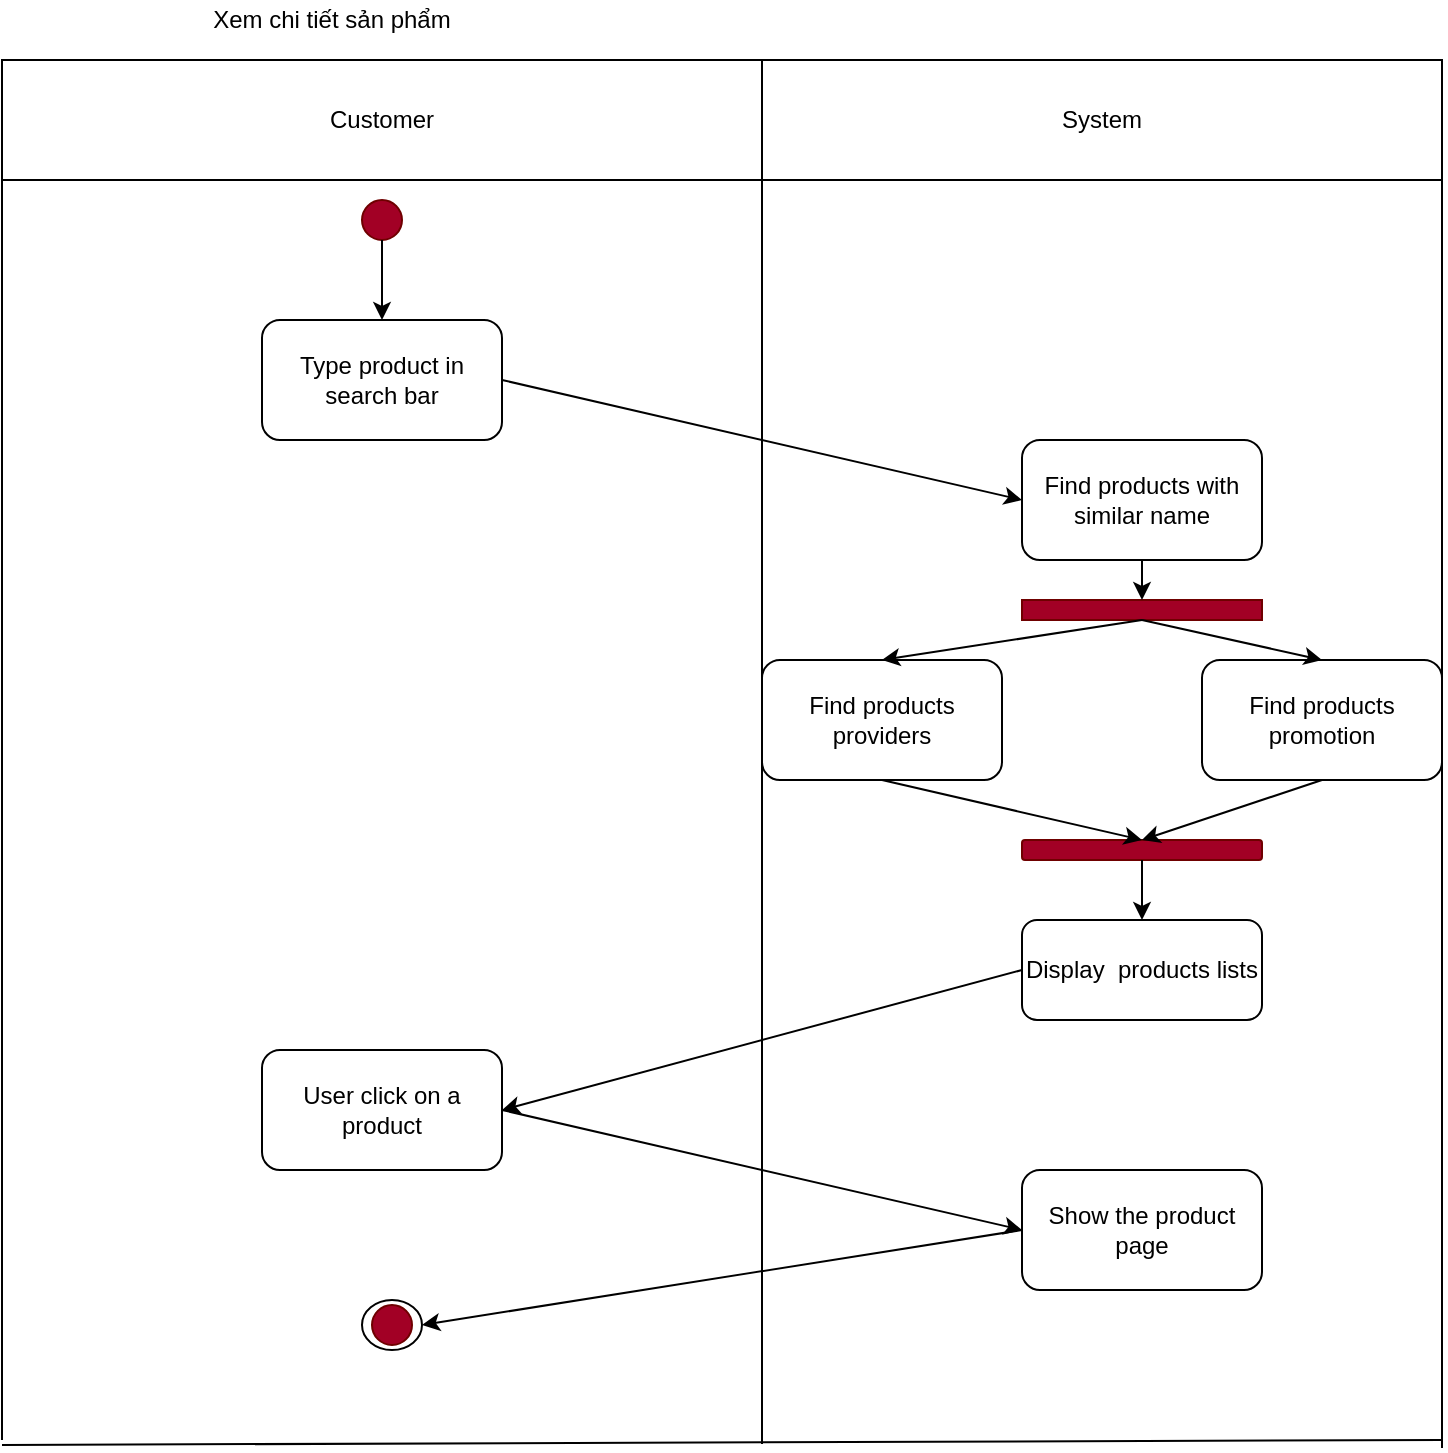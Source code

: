 <mxfile version="14.6.9" type="device"><diagram id="prtHgNgQTEPvFCAcTncT" name="Page-1"><mxGraphModel dx="868" dy="450" grid="1" gridSize="10" guides="1" tooltips="1" connect="1" arrows="1" fold="1" page="1" pageScale="1" pageWidth="827" pageHeight="1169" math="0" shadow="0"><root><mxCell id="0"/><mxCell id="1" parent="0"/><mxCell id="pLY69GVb53SRuZXlrLvE-8" value="Xem chi tiết sản phẩm" style="text;html=1;strokeColor=none;fillColor=none;align=center;verticalAlign=middle;whiteSpace=wrap;rounded=0;" parent="1" vertex="1"><mxGeometry x="70" width="290" height="20" as="geometry"/></mxCell><mxCell id="pLY69GVb53SRuZXlrLvE-9" value="Customer" style="rounded=0;whiteSpace=wrap;html=1;" parent="1" vertex="1"><mxGeometry x="50" y="30" width="380" height="60" as="geometry"/></mxCell><mxCell id="pLY69GVb53SRuZXlrLvE-10" value="System" style="rounded=0;whiteSpace=wrap;html=1;" parent="1" vertex="1"><mxGeometry x="430" y="30" width="340" height="60" as="geometry"/></mxCell><mxCell id="pLY69GVb53SRuZXlrLvE-14" value="" style="ellipse;whiteSpace=wrap;html=1;aspect=fixed;fillColor=#a20025;strokeColor=#6F0000;fontColor=#ffffff;" parent="1" vertex="1"><mxGeometry x="230" y="100" width="20" height="20" as="geometry"/></mxCell><mxCell id="pLY69GVb53SRuZXlrLvE-19" value="" style="endArrow=classic;html=1;exitX=0.5;exitY=1;exitDx=0;exitDy=0;" parent="1" source="pLY69GVb53SRuZXlrLvE-14" edge="1"><mxGeometry width="50" height="50" relative="1" as="geometry"><mxPoint x="390" y="120" as="sourcePoint"/><mxPoint x="240" y="160" as="targetPoint"/></mxGeometry></mxCell><mxCell id="pLY69GVb53SRuZXlrLvE-23" value="Type product in search bar" style="rounded=1;whiteSpace=wrap;html=1;" parent="1" vertex="1"><mxGeometry x="180" y="160" width="120" height="60" as="geometry"/></mxCell><mxCell id="pLY69GVb53SRuZXlrLvE-24" value="Find products with similar name" style="rounded=1;whiteSpace=wrap;html=1;" parent="1" vertex="1"><mxGeometry x="560" y="220" width="120" height="60" as="geometry"/></mxCell><mxCell id="pLY69GVb53SRuZXlrLvE-25" value="Find products providers" style="rounded=1;whiteSpace=wrap;html=1;" parent="1" vertex="1"><mxGeometry x="430" y="330" width="120" height="60" as="geometry"/></mxCell><mxCell id="pLY69GVb53SRuZXlrLvE-26" value="Find products promotion" style="rounded=1;whiteSpace=wrap;html=1;" parent="1" vertex="1"><mxGeometry x="650" y="330" width="120" height="60" as="geometry"/></mxCell><mxCell id="pLY69GVb53SRuZXlrLvE-27" value="" style="rounded=0;whiteSpace=wrap;html=1;fillColor=#a20025;strokeColor=#6F0000;fontColor=#ffffff;" parent="1" vertex="1"><mxGeometry x="560" y="300" width="120" height="10" as="geometry"/></mxCell><mxCell id="pLY69GVb53SRuZXlrLvE-28" value="" style="endArrow=classic;html=1;exitX=0.5;exitY=1;exitDx=0;exitDy=0;entryX=0.5;entryY=0;entryDx=0;entryDy=0;" parent="1" source="pLY69GVb53SRuZXlrLvE-24" target="pLY69GVb53SRuZXlrLvE-27" edge="1"><mxGeometry width="50" height="50" relative="1" as="geometry"><mxPoint x="390" y="310" as="sourcePoint"/><mxPoint x="440" y="260" as="targetPoint"/></mxGeometry></mxCell><mxCell id="pLY69GVb53SRuZXlrLvE-29" value="" style="endArrow=classic;html=1;exitX=0.5;exitY=1;exitDx=0;exitDy=0;entryX=0.5;entryY=0;entryDx=0;entryDy=0;" parent="1" source="pLY69GVb53SRuZXlrLvE-27" target="pLY69GVb53SRuZXlrLvE-25" edge="1"><mxGeometry width="50" height="50" relative="1" as="geometry"><mxPoint x="390" y="310" as="sourcePoint"/><mxPoint x="440" y="260" as="targetPoint"/></mxGeometry></mxCell><mxCell id="pLY69GVb53SRuZXlrLvE-30" value="" style="endArrow=classic;html=1;entryX=0.5;entryY=0;entryDx=0;entryDy=0;" parent="1" target="pLY69GVb53SRuZXlrLvE-26" edge="1"><mxGeometry width="50" height="50" relative="1" as="geometry"><mxPoint x="620" y="310" as="sourcePoint"/><mxPoint x="440" y="260" as="targetPoint"/></mxGeometry></mxCell><mxCell id="pLY69GVb53SRuZXlrLvE-31" value="" style="rounded=1;whiteSpace=wrap;html=1;fillColor=#a20025;strokeColor=#6F0000;fontColor=#ffffff;" parent="1" vertex="1"><mxGeometry x="560" y="420" width="120" height="10" as="geometry"/></mxCell><mxCell id="pLY69GVb53SRuZXlrLvE-32" value="" style="endArrow=classic;html=1;exitX=0.5;exitY=1;exitDx=0;exitDy=0;entryX=0.5;entryY=0;entryDx=0;entryDy=0;" parent="1" source="pLY69GVb53SRuZXlrLvE-25" target="pLY69GVb53SRuZXlrLvE-31" edge="1"><mxGeometry width="50" height="50" relative="1" as="geometry"><mxPoint x="390" y="390" as="sourcePoint"/><mxPoint x="440" y="340" as="targetPoint"/></mxGeometry></mxCell><mxCell id="pLY69GVb53SRuZXlrLvE-33" value="" style="endArrow=classic;html=1;exitX=0.5;exitY=1;exitDx=0;exitDy=0;entryX=0.5;entryY=0;entryDx=0;entryDy=0;" parent="1" source="pLY69GVb53SRuZXlrLvE-26" target="pLY69GVb53SRuZXlrLvE-31" edge="1"><mxGeometry width="50" height="50" relative="1" as="geometry"><mxPoint x="390" y="390" as="sourcePoint"/><mxPoint x="610" y="420" as="targetPoint"/></mxGeometry></mxCell><mxCell id="pLY69GVb53SRuZXlrLvE-34" value="" style="endArrow=classic;html=1;exitX=0.5;exitY=1;exitDx=0;exitDy=0;" parent="1" source="pLY69GVb53SRuZXlrLvE-31" target="pLY69GVb53SRuZXlrLvE-35" edge="1"><mxGeometry width="50" height="50" relative="1" as="geometry"><mxPoint x="390" y="390" as="sourcePoint"/><mxPoint x="620" y="480" as="targetPoint"/></mxGeometry></mxCell><mxCell id="pLY69GVb53SRuZXlrLvE-35" value="Display&amp;nbsp; products lists" style="rounded=1;whiteSpace=wrap;html=1;" parent="1" vertex="1"><mxGeometry x="560" y="460" width="120" height="50" as="geometry"/></mxCell><mxCell id="pLY69GVb53SRuZXlrLvE-36" value="User click on a product" style="rounded=1;whiteSpace=wrap;html=1;" parent="1" vertex="1"><mxGeometry x="180" y="525" width="120" height="60" as="geometry"/></mxCell><mxCell id="pLY69GVb53SRuZXlrLvE-37" value="" style="endArrow=classic;html=1;exitX=0;exitY=0.5;exitDx=0;exitDy=0;entryX=1;entryY=0.5;entryDx=0;entryDy=0;" parent="1" source="pLY69GVb53SRuZXlrLvE-35" target="pLY69GVb53SRuZXlrLvE-36" edge="1"><mxGeometry width="50" height="50" relative="1" as="geometry"><mxPoint x="390" y="510" as="sourcePoint"/><mxPoint x="440" y="460" as="targetPoint"/></mxGeometry></mxCell><mxCell id="pLY69GVb53SRuZXlrLvE-38" value="Show the product page" style="rounded=1;whiteSpace=wrap;html=1;" parent="1" vertex="1"><mxGeometry x="560" y="585" width="120" height="60" as="geometry"/></mxCell><mxCell id="pLY69GVb53SRuZXlrLvE-39" value="" style="endArrow=classic;html=1;exitX=1;exitY=0.5;exitDx=0;exitDy=0;entryX=0;entryY=0.5;entryDx=0;entryDy=0;" parent="1" source="pLY69GVb53SRuZXlrLvE-36" target="pLY69GVb53SRuZXlrLvE-38" edge="1"><mxGeometry width="50" height="50" relative="1" as="geometry"><mxPoint x="390" y="700" as="sourcePoint"/><mxPoint x="440" y="650" as="targetPoint"/></mxGeometry></mxCell><mxCell id="pLY69GVb53SRuZXlrLvE-41" value="" style="endArrow=classic;html=1;exitX=0;exitY=0.5;exitDx=0;exitDy=0;entryX=1;entryY=0.5;entryDx=0;entryDy=0;" parent="1" source="pLY69GVb53SRuZXlrLvE-38" target="pLY69GVb53SRuZXlrLvE-42" edge="1"><mxGeometry width="50" height="50" relative="1" as="geometry"><mxPoint x="390" y="690" as="sourcePoint"/><mxPoint x="300" y="675" as="targetPoint"/></mxGeometry></mxCell><mxCell id="pLY69GVb53SRuZXlrLvE-42" value="" style="ellipse;whiteSpace=wrap;html=1;" parent="1" vertex="1"><mxGeometry x="230" y="650" width="30" height="25" as="geometry"/></mxCell><mxCell id="pLY69GVb53SRuZXlrLvE-43" value="" style="ellipse;whiteSpace=wrap;html=1;fillColor=#a20025;strokeColor=#6F0000;fontColor=#ffffff;" parent="1" vertex="1"><mxGeometry x="235" y="652.5" width="20" height="20" as="geometry"/></mxCell><mxCell id="pLY69GVb53SRuZXlrLvE-46" value="" style="endArrow=none;html=1;exitX=0;exitY=1;exitDx=0;exitDy=0;" parent="1" source="pLY69GVb53SRuZXlrLvE-9" edge="1"><mxGeometry width="50" height="50" relative="1" as="geometry"><mxPoint x="390" y="290" as="sourcePoint"/><mxPoint x="50" y="720" as="targetPoint"/></mxGeometry></mxCell><mxCell id="pLY69GVb53SRuZXlrLvE-47" value="" style="endArrow=none;html=1;" parent="1" edge="1"><mxGeometry width="50" height="50" relative="1" as="geometry"><mxPoint x="50" y="722.5" as="sourcePoint"/><mxPoint x="770" y="720" as="targetPoint"/></mxGeometry></mxCell><mxCell id="pLY69GVb53SRuZXlrLvE-48" value="" style="endArrow=none;html=1;entryX=1;entryY=1;entryDx=0;entryDy=0;" parent="1" target="pLY69GVb53SRuZXlrLvE-10" edge="1"><mxGeometry width="50" height="50" relative="1" as="geometry"><mxPoint x="770" y="724" as="sourcePoint"/><mxPoint x="440" y="250" as="targetPoint"/></mxGeometry></mxCell><mxCell id="pLY69GVb53SRuZXlrLvE-49" value="" style="endArrow=none;html=1;exitX=0;exitY=1;exitDx=0;exitDy=0;" parent="1" source="pLY69GVb53SRuZXlrLvE-10" edge="1"><mxGeometry width="50" height="50" relative="1" as="geometry"><mxPoint x="390" y="40" as="sourcePoint"/><mxPoint x="430" y="722" as="targetPoint"/></mxGeometry></mxCell><mxCell id="pLY69GVb53SRuZXlrLvE-50" value="" style="endArrow=classic;html=1;exitX=1;exitY=0.5;exitDx=0;exitDy=0;entryX=0;entryY=0.5;entryDx=0;entryDy=0;" parent="1" source="pLY69GVb53SRuZXlrLvE-23" target="pLY69GVb53SRuZXlrLvE-24" edge="1"><mxGeometry width="50" height="50" relative="1" as="geometry"><mxPoint x="390" y="180" as="sourcePoint"/><mxPoint x="440" y="130" as="targetPoint"/></mxGeometry></mxCell></root></mxGraphModel></diagram></mxfile>